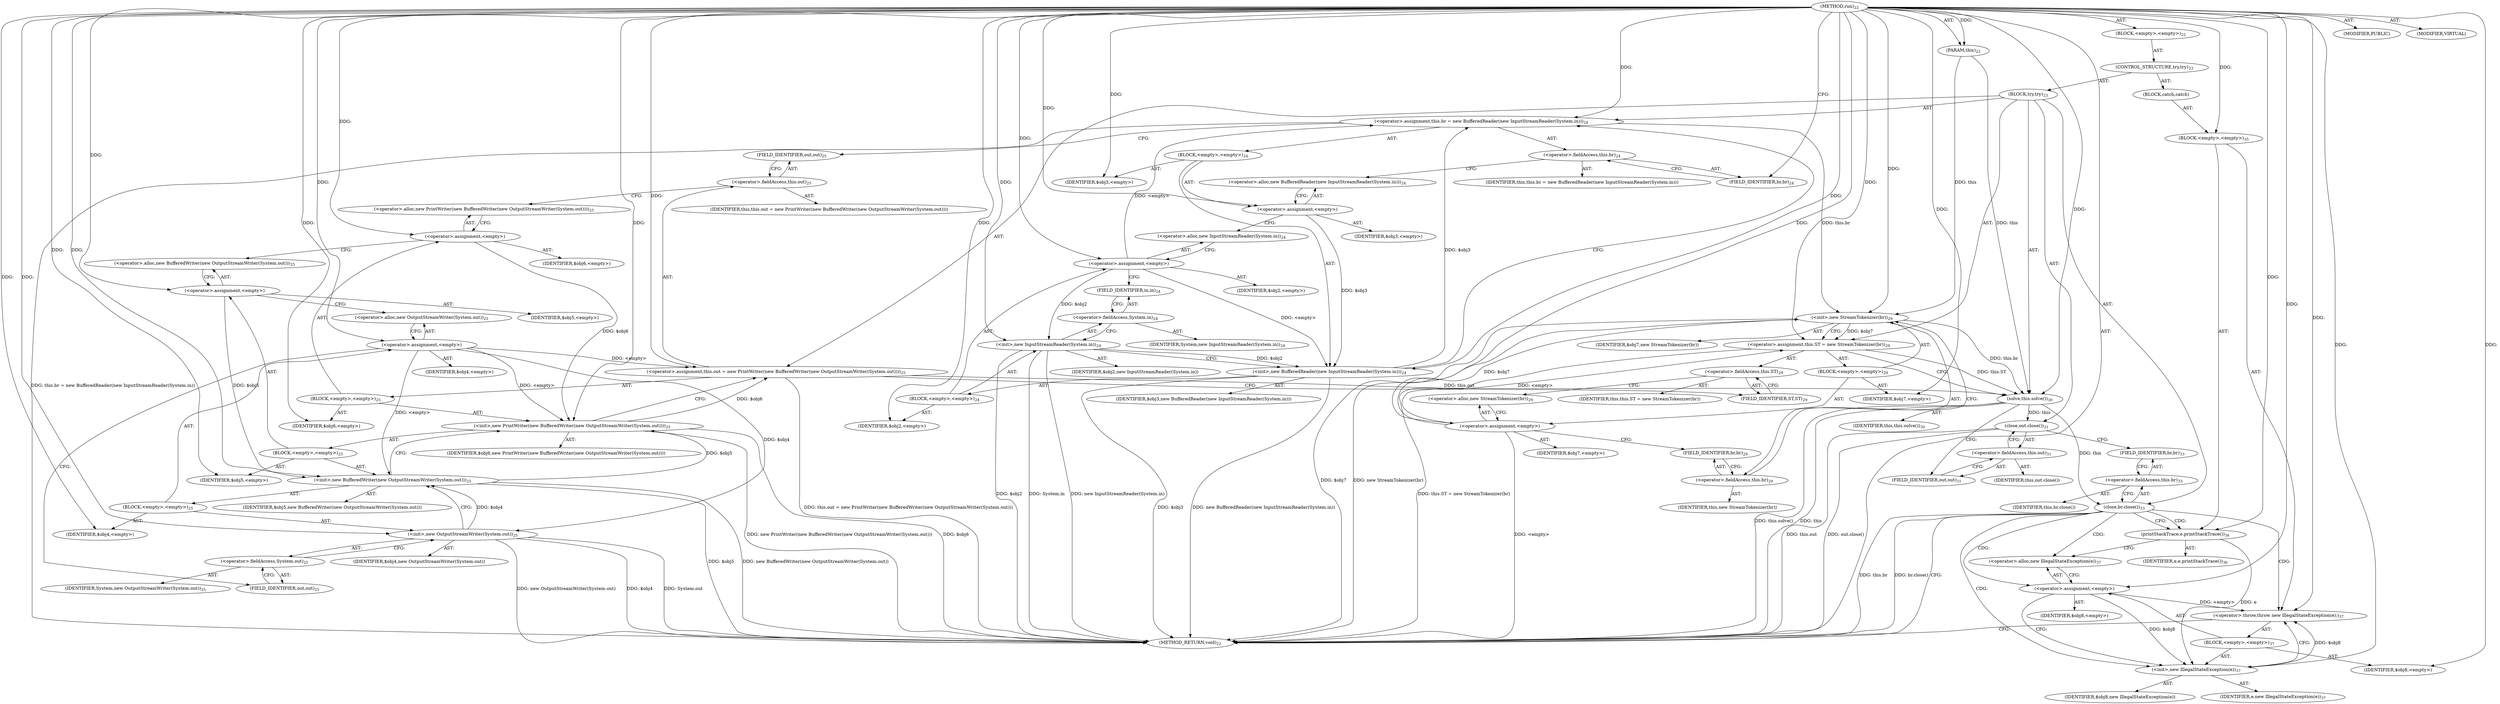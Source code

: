 digraph "run" {  
"71" [label = <(METHOD,run)<SUB>22</SUB>> ]
"4" [label = <(PARAM,this)<SUB>22</SUB>> ]
"72" [label = <(BLOCK,&lt;empty&gt;,&lt;empty&gt;)<SUB>22</SUB>> ]
"73" [label = <(CONTROL_STRUCTURE,try,try)<SUB>23</SUB>> ]
"74" [label = <(BLOCK,try,try)<SUB>23</SUB>> ]
"75" [label = <(&lt;operator&gt;.assignment,this.br = new BufferedReader(new InputStreamReader(System.in)))<SUB>24</SUB>> ]
"76" [label = <(&lt;operator&gt;.fieldAccess,this.br)<SUB>24</SUB>> ]
"77" [label = <(IDENTIFIER,this,this.br = new BufferedReader(new InputStreamReader(System.in)))> ]
"78" [label = <(FIELD_IDENTIFIER,br,br)<SUB>24</SUB>> ]
"79" [label = <(BLOCK,&lt;empty&gt;,&lt;empty&gt;)<SUB>24</SUB>> ]
"80" [label = <(&lt;operator&gt;.assignment,&lt;empty&gt;)> ]
"81" [label = <(IDENTIFIER,$obj3,&lt;empty&gt;)> ]
"82" [label = <(&lt;operator&gt;.alloc,new BufferedReader(new InputStreamReader(System.in)))<SUB>24</SUB>> ]
"83" [label = <(&lt;init&gt;,new BufferedReader(new InputStreamReader(System.in)))<SUB>24</SUB>> ]
"84" [label = <(IDENTIFIER,$obj3,new BufferedReader(new InputStreamReader(System.in)))> ]
"85" [label = <(BLOCK,&lt;empty&gt;,&lt;empty&gt;)<SUB>24</SUB>> ]
"86" [label = <(&lt;operator&gt;.assignment,&lt;empty&gt;)> ]
"87" [label = <(IDENTIFIER,$obj2,&lt;empty&gt;)> ]
"88" [label = <(&lt;operator&gt;.alloc,new InputStreamReader(System.in))<SUB>24</SUB>> ]
"89" [label = <(&lt;init&gt;,new InputStreamReader(System.in))<SUB>24</SUB>> ]
"90" [label = <(IDENTIFIER,$obj2,new InputStreamReader(System.in))> ]
"91" [label = <(&lt;operator&gt;.fieldAccess,System.in)<SUB>24</SUB>> ]
"92" [label = <(IDENTIFIER,System,new InputStreamReader(System.in))<SUB>24</SUB>> ]
"93" [label = <(FIELD_IDENTIFIER,in,in)<SUB>24</SUB>> ]
"94" [label = <(IDENTIFIER,$obj2,&lt;empty&gt;)> ]
"95" [label = <(IDENTIFIER,$obj3,&lt;empty&gt;)> ]
"96" [label = <(&lt;operator&gt;.assignment,this.out = new PrintWriter(new BufferedWriter(new OutputStreamWriter(System.out))))<SUB>25</SUB>> ]
"97" [label = <(&lt;operator&gt;.fieldAccess,this.out)<SUB>25</SUB>> ]
"98" [label = <(IDENTIFIER,this,this.out = new PrintWriter(new BufferedWriter(new OutputStreamWriter(System.out))))> ]
"99" [label = <(FIELD_IDENTIFIER,out,out)<SUB>25</SUB>> ]
"100" [label = <(BLOCK,&lt;empty&gt;,&lt;empty&gt;)<SUB>25</SUB>> ]
"101" [label = <(&lt;operator&gt;.assignment,&lt;empty&gt;)> ]
"102" [label = <(IDENTIFIER,$obj6,&lt;empty&gt;)> ]
"103" [label = <(&lt;operator&gt;.alloc,new PrintWriter(new BufferedWriter(new OutputStreamWriter(System.out))))<SUB>25</SUB>> ]
"104" [label = <(&lt;init&gt;,new PrintWriter(new BufferedWriter(new OutputStreamWriter(System.out))))<SUB>25</SUB>> ]
"105" [label = <(IDENTIFIER,$obj6,new PrintWriter(new BufferedWriter(new OutputStreamWriter(System.out))))> ]
"106" [label = <(BLOCK,&lt;empty&gt;,&lt;empty&gt;)<SUB>25</SUB>> ]
"107" [label = <(&lt;operator&gt;.assignment,&lt;empty&gt;)> ]
"108" [label = <(IDENTIFIER,$obj5,&lt;empty&gt;)> ]
"109" [label = <(&lt;operator&gt;.alloc,new BufferedWriter(new OutputStreamWriter(System.out)))<SUB>25</SUB>> ]
"110" [label = <(&lt;init&gt;,new BufferedWriter(new OutputStreamWriter(System.out)))<SUB>25</SUB>> ]
"111" [label = <(IDENTIFIER,$obj5,new BufferedWriter(new OutputStreamWriter(System.out)))> ]
"112" [label = <(BLOCK,&lt;empty&gt;,&lt;empty&gt;)<SUB>25</SUB>> ]
"113" [label = <(&lt;operator&gt;.assignment,&lt;empty&gt;)> ]
"114" [label = <(IDENTIFIER,$obj4,&lt;empty&gt;)> ]
"115" [label = <(&lt;operator&gt;.alloc,new OutputStreamWriter(System.out))<SUB>25</SUB>> ]
"116" [label = <(&lt;init&gt;,new OutputStreamWriter(System.out))<SUB>25</SUB>> ]
"117" [label = <(IDENTIFIER,$obj4,new OutputStreamWriter(System.out))> ]
"118" [label = <(&lt;operator&gt;.fieldAccess,System.out)<SUB>25</SUB>> ]
"119" [label = <(IDENTIFIER,System,new OutputStreamWriter(System.out))<SUB>25</SUB>> ]
"120" [label = <(FIELD_IDENTIFIER,out,out)<SUB>25</SUB>> ]
"121" [label = <(IDENTIFIER,$obj4,&lt;empty&gt;)> ]
"122" [label = <(IDENTIFIER,$obj5,&lt;empty&gt;)> ]
"123" [label = <(IDENTIFIER,$obj6,&lt;empty&gt;)> ]
"124" [label = <(&lt;operator&gt;.assignment,this.ST = new StreamTokenizer(br))<SUB>29</SUB>> ]
"125" [label = <(&lt;operator&gt;.fieldAccess,this.ST)<SUB>29</SUB>> ]
"126" [label = <(IDENTIFIER,this,this.ST = new StreamTokenizer(br))> ]
"127" [label = <(FIELD_IDENTIFIER,ST,ST)<SUB>29</SUB>> ]
"128" [label = <(BLOCK,&lt;empty&gt;,&lt;empty&gt;)<SUB>29</SUB>> ]
"129" [label = <(&lt;operator&gt;.assignment,&lt;empty&gt;)> ]
"130" [label = <(IDENTIFIER,$obj7,&lt;empty&gt;)> ]
"131" [label = <(&lt;operator&gt;.alloc,new StreamTokenizer(br))<SUB>29</SUB>> ]
"132" [label = <(&lt;init&gt;,new StreamTokenizer(br))<SUB>29</SUB>> ]
"133" [label = <(IDENTIFIER,$obj7,new StreamTokenizer(br))> ]
"134" [label = <(&lt;operator&gt;.fieldAccess,this.br)<SUB>29</SUB>> ]
"135" [label = <(IDENTIFIER,this,new StreamTokenizer(br))> ]
"136" [label = <(FIELD_IDENTIFIER,br,br)<SUB>29</SUB>> ]
"137" [label = <(IDENTIFIER,$obj7,&lt;empty&gt;)> ]
"138" [label = <(solve,this.solve())<SUB>30</SUB>> ]
"3" [label = <(IDENTIFIER,this,this.solve())<SUB>30</SUB>> ]
"139" [label = <(close,out.close())<SUB>31</SUB>> ]
"140" [label = <(&lt;operator&gt;.fieldAccess,this.out)<SUB>31</SUB>> ]
"141" [label = <(IDENTIFIER,this,out.close())> ]
"142" [label = <(FIELD_IDENTIFIER,out,out)<SUB>31</SUB>> ]
"143" [label = <(close,br.close())<SUB>33</SUB>> ]
"144" [label = <(&lt;operator&gt;.fieldAccess,this.br)<SUB>33</SUB>> ]
"145" [label = <(IDENTIFIER,this,br.close())> ]
"146" [label = <(FIELD_IDENTIFIER,br,br)<SUB>33</SUB>> ]
"147" [label = <(BLOCK,catch,catch)> ]
"148" [label = <(BLOCK,&lt;empty&gt;,&lt;empty&gt;)<SUB>35</SUB>> ]
"149" [label = <(printStackTrace,e.printStackTrace())<SUB>36</SUB>> ]
"150" [label = <(IDENTIFIER,e,e.printStackTrace())<SUB>36</SUB>> ]
"151" [label = <(&lt;operator&gt;.throw,throw new IllegalStateException(e);)<SUB>37</SUB>> ]
"152" [label = <(BLOCK,&lt;empty&gt;,&lt;empty&gt;)<SUB>37</SUB>> ]
"153" [label = <(&lt;operator&gt;.assignment,&lt;empty&gt;)> ]
"154" [label = <(IDENTIFIER,$obj8,&lt;empty&gt;)> ]
"155" [label = <(&lt;operator&gt;.alloc,new IllegalStateException(e))<SUB>37</SUB>> ]
"156" [label = <(&lt;init&gt;,new IllegalStateException(e))<SUB>37</SUB>> ]
"157" [label = <(IDENTIFIER,$obj8,new IllegalStateException(e))> ]
"158" [label = <(IDENTIFIER,e,new IllegalStateException(e))<SUB>37</SUB>> ]
"159" [label = <(IDENTIFIER,$obj8,&lt;empty&gt;)> ]
"160" [label = <(MODIFIER,PUBLIC)> ]
"161" [label = <(MODIFIER,VIRTUAL)> ]
"162" [label = <(METHOD_RETURN,void)<SUB>22</SUB>> ]
  "71" -> "4"  [ label = "AST: "] 
  "71" -> "72"  [ label = "AST: "] 
  "71" -> "160"  [ label = "AST: "] 
  "71" -> "161"  [ label = "AST: "] 
  "71" -> "162"  [ label = "AST: "] 
  "72" -> "73"  [ label = "AST: "] 
  "73" -> "74"  [ label = "AST: "] 
  "73" -> "147"  [ label = "AST: "] 
  "74" -> "75"  [ label = "AST: "] 
  "74" -> "96"  [ label = "AST: "] 
  "74" -> "124"  [ label = "AST: "] 
  "74" -> "138"  [ label = "AST: "] 
  "74" -> "139"  [ label = "AST: "] 
  "74" -> "143"  [ label = "AST: "] 
  "75" -> "76"  [ label = "AST: "] 
  "75" -> "79"  [ label = "AST: "] 
  "76" -> "77"  [ label = "AST: "] 
  "76" -> "78"  [ label = "AST: "] 
  "79" -> "80"  [ label = "AST: "] 
  "79" -> "83"  [ label = "AST: "] 
  "79" -> "95"  [ label = "AST: "] 
  "80" -> "81"  [ label = "AST: "] 
  "80" -> "82"  [ label = "AST: "] 
  "83" -> "84"  [ label = "AST: "] 
  "83" -> "85"  [ label = "AST: "] 
  "85" -> "86"  [ label = "AST: "] 
  "85" -> "89"  [ label = "AST: "] 
  "85" -> "94"  [ label = "AST: "] 
  "86" -> "87"  [ label = "AST: "] 
  "86" -> "88"  [ label = "AST: "] 
  "89" -> "90"  [ label = "AST: "] 
  "89" -> "91"  [ label = "AST: "] 
  "91" -> "92"  [ label = "AST: "] 
  "91" -> "93"  [ label = "AST: "] 
  "96" -> "97"  [ label = "AST: "] 
  "96" -> "100"  [ label = "AST: "] 
  "97" -> "98"  [ label = "AST: "] 
  "97" -> "99"  [ label = "AST: "] 
  "100" -> "101"  [ label = "AST: "] 
  "100" -> "104"  [ label = "AST: "] 
  "100" -> "123"  [ label = "AST: "] 
  "101" -> "102"  [ label = "AST: "] 
  "101" -> "103"  [ label = "AST: "] 
  "104" -> "105"  [ label = "AST: "] 
  "104" -> "106"  [ label = "AST: "] 
  "106" -> "107"  [ label = "AST: "] 
  "106" -> "110"  [ label = "AST: "] 
  "106" -> "122"  [ label = "AST: "] 
  "107" -> "108"  [ label = "AST: "] 
  "107" -> "109"  [ label = "AST: "] 
  "110" -> "111"  [ label = "AST: "] 
  "110" -> "112"  [ label = "AST: "] 
  "112" -> "113"  [ label = "AST: "] 
  "112" -> "116"  [ label = "AST: "] 
  "112" -> "121"  [ label = "AST: "] 
  "113" -> "114"  [ label = "AST: "] 
  "113" -> "115"  [ label = "AST: "] 
  "116" -> "117"  [ label = "AST: "] 
  "116" -> "118"  [ label = "AST: "] 
  "118" -> "119"  [ label = "AST: "] 
  "118" -> "120"  [ label = "AST: "] 
  "124" -> "125"  [ label = "AST: "] 
  "124" -> "128"  [ label = "AST: "] 
  "125" -> "126"  [ label = "AST: "] 
  "125" -> "127"  [ label = "AST: "] 
  "128" -> "129"  [ label = "AST: "] 
  "128" -> "132"  [ label = "AST: "] 
  "128" -> "137"  [ label = "AST: "] 
  "129" -> "130"  [ label = "AST: "] 
  "129" -> "131"  [ label = "AST: "] 
  "132" -> "133"  [ label = "AST: "] 
  "132" -> "134"  [ label = "AST: "] 
  "134" -> "135"  [ label = "AST: "] 
  "134" -> "136"  [ label = "AST: "] 
  "138" -> "3"  [ label = "AST: "] 
  "139" -> "140"  [ label = "AST: "] 
  "140" -> "141"  [ label = "AST: "] 
  "140" -> "142"  [ label = "AST: "] 
  "143" -> "144"  [ label = "AST: "] 
  "144" -> "145"  [ label = "AST: "] 
  "144" -> "146"  [ label = "AST: "] 
  "147" -> "148"  [ label = "AST: "] 
  "148" -> "149"  [ label = "AST: "] 
  "148" -> "151"  [ label = "AST: "] 
  "149" -> "150"  [ label = "AST: "] 
  "151" -> "152"  [ label = "AST: "] 
  "152" -> "153"  [ label = "AST: "] 
  "152" -> "156"  [ label = "AST: "] 
  "152" -> "159"  [ label = "AST: "] 
  "153" -> "154"  [ label = "AST: "] 
  "153" -> "155"  [ label = "AST: "] 
  "156" -> "157"  [ label = "AST: "] 
  "156" -> "158"  [ label = "AST: "] 
  "75" -> "99"  [ label = "CFG: "] 
  "96" -> "127"  [ label = "CFG: "] 
  "124" -> "138"  [ label = "CFG: "] 
  "138" -> "142"  [ label = "CFG: "] 
  "139" -> "146"  [ label = "CFG: "] 
  "143" -> "162"  [ label = "CFG: "] 
  "143" -> "149"  [ label = "CFG: "] 
  "76" -> "82"  [ label = "CFG: "] 
  "97" -> "103"  [ label = "CFG: "] 
  "125" -> "131"  [ label = "CFG: "] 
  "140" -> "139"  [ label = "CFG: "] 
  "144" -> "143"  [ label = "CFG: "] 
  "149" -> "155"  [ label = "CFG: "] 
  "151" -> "162"  [ label = "CFG: "] 
  "78" -> "76"  [ label = "CFG: "] 
  "80" -> "88"  [ label = "CFG: "] 
  "83" -> "75"  [ label = "CFG: "] 
  "99" -> "97"  [ label = "CFG: "] 
  "101" -> "109"  [ label = "CFG: "] 
  "104" -> "96"  [ label = "CFG: "] 
  "127" -> "125"  [ label = "CFG: "] 
  "129" -> "136"  [ label = "CFG: "] 
  "132" -> "124"  [ label = "CFG: "] 
  "142" -> "140"  [ label = "CFG: "] 
  "146" -> "144"  [ label = "CFG: "] 
  "82" -> "80"  [ label = "CFG: "] 
  "103" -> "101"  [ label = "CFG: "] 
  "131" -> "129"  [ label = "CFG: "] 
  "134" -> "132"  [ label = "CFG: "] 
  "153" -> "156"  [ label = "CFG: "] 
  "156" -> "151"  [ label = "CFG: "] 
  "86" -> "93"  [ label = "CFG: "] 
  "89" -> "83"  [ label = "CFG: "] 
  "107" -> "115"  [ label = "CFG: "] 
  "110" -> "104"  [ label = "CFG: "] 
  "136" -> "134"  [ label = "CFG: "] 
  "155" -> "153"  [ label = "CFG: "] 
  "88" -> "86"  [ label = "CFG: "] 
  "91" -> "89"  [ label = "CFG: "] 
  "109" -> "107"  [ label = "CFG: "] 
  "93" -> "91"  [ label = "CFG: "] 
  "113" -> "120"  [ label = "CFG: "] 
  "116" -> "110"  [ label = "CFG: "] 
  "115" -> "113"  [ label = "CFG: "] 
  "118" -> "116"  [ label = "CFG: "] 
  "120" -> "118"  [ label = "CFG: "] 
  "71" -> "78"  [ label = "CFG: "] 
  "83" -> "162"  [ label = "DDG: $obj3"] 
  "89" -> "162"  [ label = "DDG: $obj2"] 
  "89" -> "162"  [ label = "DDG: System.in"] 
  "89" -> "162"  [ label = "DDG: new InputStreamReader(System.in)"] 
  "83" -> "162"  [ label = "DDG: new BufferedReader(new InputStreamReader(System.in))"] 
  "75" -> "162"  [ label = "DDG: this.br = new BufferedReader(new InputStreamReader(System.in))"] 
  "104" -> "162"  [ label = "DDG: $obj6"] 
  "110" -> "162"  [ label = "DDG: $obj5"] 
  "116" -> "162"  [ label = "DDG: $obj4"] 
  "116" -> "162"  [ label = "DDG: System.out"] 
  "116" -> "162"  [ label = "DDG: new OutputStreamWriter(System.out)"] 
  "110" -> "162"  [ label = "DDG: new BufferedWriter(new OutputStreamWriter(System.out))"] 
  "104" -> "162"  [ label = "DDG: new PrintWriter(new BufferedWriter(new OutputStreamWriter(System.out)))"] 
  "96" -> "162"  [ label = "DDG: this.out = new PrintWriter(new BufferedWriter(new OutputStreamWriter(System.out)))"] 
  "129" -> "162"  [ label = "DDG: &lt;empty&gt;"] 
  "132" -> "162"  [ label = "DDG: $obj7"] 
  "132" -> "162"  [ label = "DDG: new StreamTokenizer(br)"] 
  "124" -> "162"  [ label = "DDG: this.ST = new StreamTokenizer(br)"] 
  "138" -> "162"  [ label = "DDG: this"] 
  "138" -> "162"  [ label = "DDG: this.solve()"] 
  "139" -> "162"  [ label = "DDG: this.out"] 
  "139" -> "162"  [ label = "DDG: out.close()"] 
  "143" -> "162"  [ label = "DDG: this.br"] 
  "143" -> "162"  [ label = "DDG: br.close()"] 
  "71" -> "4"  [ label = "DDG: "] 
  "86" -> "75"  [ label = "DDG: &lt;empty&gt;"] 
  "83" -> "75"  [ label = "DDG: $obj3"] 
  "71" -> "75"  [ label = "DDG: "] 
  "113" -> "96"  [ label = "DDG: &lt;empty&gt;"] 
  "104" -> "96"  [ label = "DDG: $obj6"] 
  "71" -> "96"  [ label = "DDG: "] 
  "129" -> "124"  [ label = "DDG: &lt;empty&gt;"] 
  "132" -> "124"  [ label = "DDG: $obj7"] 
  "71" -> "124"  [ label = "DDG: "] 
  "71" -> "148"  [ label = "DDG: "] 
  "4" -> "138"  [ label = "DDG: this"] 
  "96" -> "138"  [ label = "DDG: this.out"] 
  "124" -> "138"  [ label = "DDG: this.ST"] 
  "132" -> "138"  [ label = "DDG: this.br"] 
  "71" -> "138"  [ label = "DDG: "] 
  "138" -> "139"  [ label = "DDG: this"] 
  "138" -> "143"  [ label = "DDG: this"] 
  "71" -> "80"  [ label = "DDG: "] 
  "71" -> "95"  [ label = "DDG: "] 
  "71" -> "101"  [ label = "DDG: "] 
  "71" -> "123"  [ label = "DDG: "] 
  "71" -> "129"  [ label = "DDG: "] 
  "71" -> "137"  [ label = "DDG: "] 
  "71" -> "149"  [ label = "DDG: "] 
  "153" -> "151"  [ label = "DDG: &lt;empty&gt;"] 
  "156" -> "151"  [ label = "DDG: $obj8"] 
  "71" -> "151"  [ label = "DDG: "] 
  "80" -> "83"  [ label = "DDG: $obj3"] 
  "71" -> "83"  [ label = "DDG: "] 
  "86" -> "83"  [ label = "DDG: &lt;empty&gt;"] 
  "89" -> "83"  [ label = "DDG: $obj2"] 
  "101" -> "104"  [ label = "DDG: $obj6"] 
  "71" -> "104"  [ label = "DDG: "] 
  "113" -> "104"  [ label = "DDG: &lt;empty&gt;"] 
  "110" -> "104"  [ label = "DDG: $obj5"] 
  "129" -> "132"  [ label = "DDG: $obj7"] 
  "71" -> "132"  [ label = "DDG: "] 
  "4" -> "132"  [ label = "DDG: this"] 
  "75" -> "132"  [ label = "DDG: this.br"] 
  "71" -> "153"  [ label = "DDG: "] 
  "71" -> "159"  [ label = "DDG: "] 
  "71" -> "86"  [ label = "DDG: "] 
  "71" -> "94"  [ label = "DDG: "] 
  "71" -> "107"  [ label = "DDG: "] 
  "71" -> "122"  [ label = "DDG: "] 
  "153" -> "156"  [ label = "DDG: $obj8"] 
  "71" -> "156"  [ label = "DDG: "] 
  "149" -> "156"  [ label = "DDG: e"] 
  "86" -> "89"  [ label = "DDG: $obj2"] 
  "71" -> "89"  [ label = "DDG: "] 
  "107" -> "110"  [ label = "DDG: $obj5"] 
  "71" -> "110"  [ label = "DDG: "] 
  "113" -> "110"  [ label = "DDG: &lt;empty&gt;"] 
  "116" -> "110"  [ label = "DDG: $obj4"] 
  "71" -> "113"  [ label = "DDG: "] 
  "71" -> "121"  [ label = "DDG: "] 
  "113" -> "116"  [ label = "DDG: $obj4"] 
  "71" -> "116"  [ label = "DDG: "] 
  "143" -> "155"  [ label = "CDG: "] 
  "143" -> "156"  [ label = "CDG: "] 
  "143" -> "149"  [ label = "CDG: "] 
  "143" -> "151"  [ label = "CDG: "] 
  "143" -> "153"  [ label = "CDG: "] 
}
